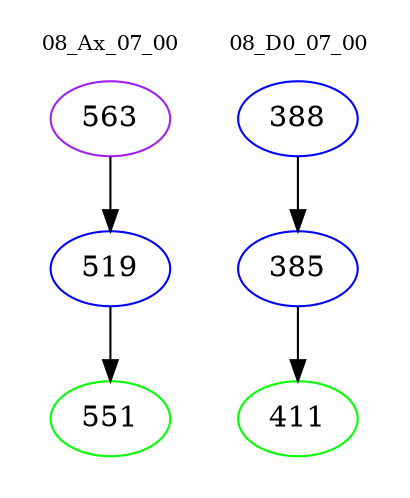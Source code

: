 digraph{
subgraph cluster_0 {
color = white
label = "08_Ax_07_00";
fontsize=10;
T0_563 [label="563", color="purple"]
T0_563 -> T0_519 [color="black"]
T0_519 [label="519", color="blue"]
T0_519 -> T0_551 [color="black"]
T0_551 [label="551", color="green"]
}
subgraph cluster_1 {
color = white
label = "08_D0_07_00";
fontsize=10;
T1_388 [label="388", color="blue"]
T1_388 -> T1_385 [color="black"]
T1_385 [label="385", color="blue"]
T1_385 -> T1_411 [color="black"]
T1_411 [label="411", color="green"]
}
}
